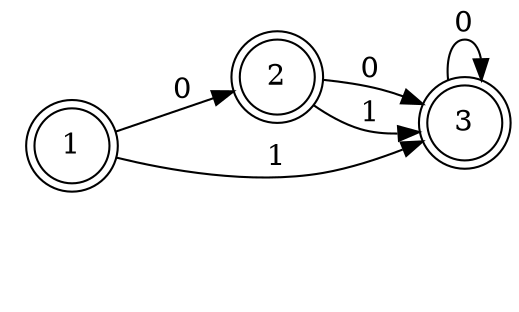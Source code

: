 digraph "AFD_DIRECT#2PreLabB" {
	graph [rankdir=LR]
	fake [style=invisible]
	1 [shape=doublecircle]
	2 [shape=doublecircle]
	1 -> 2 [label=0]
	3 [shape=doublecircle]
	1 -> 3 [label=1]
	2 [shape=doublecircle]
	2 -> 3 [label=0]
	2 -> 3 [label=1]
	3 [shape=doublecircle]
	3 -> 3 [label=0]
}
